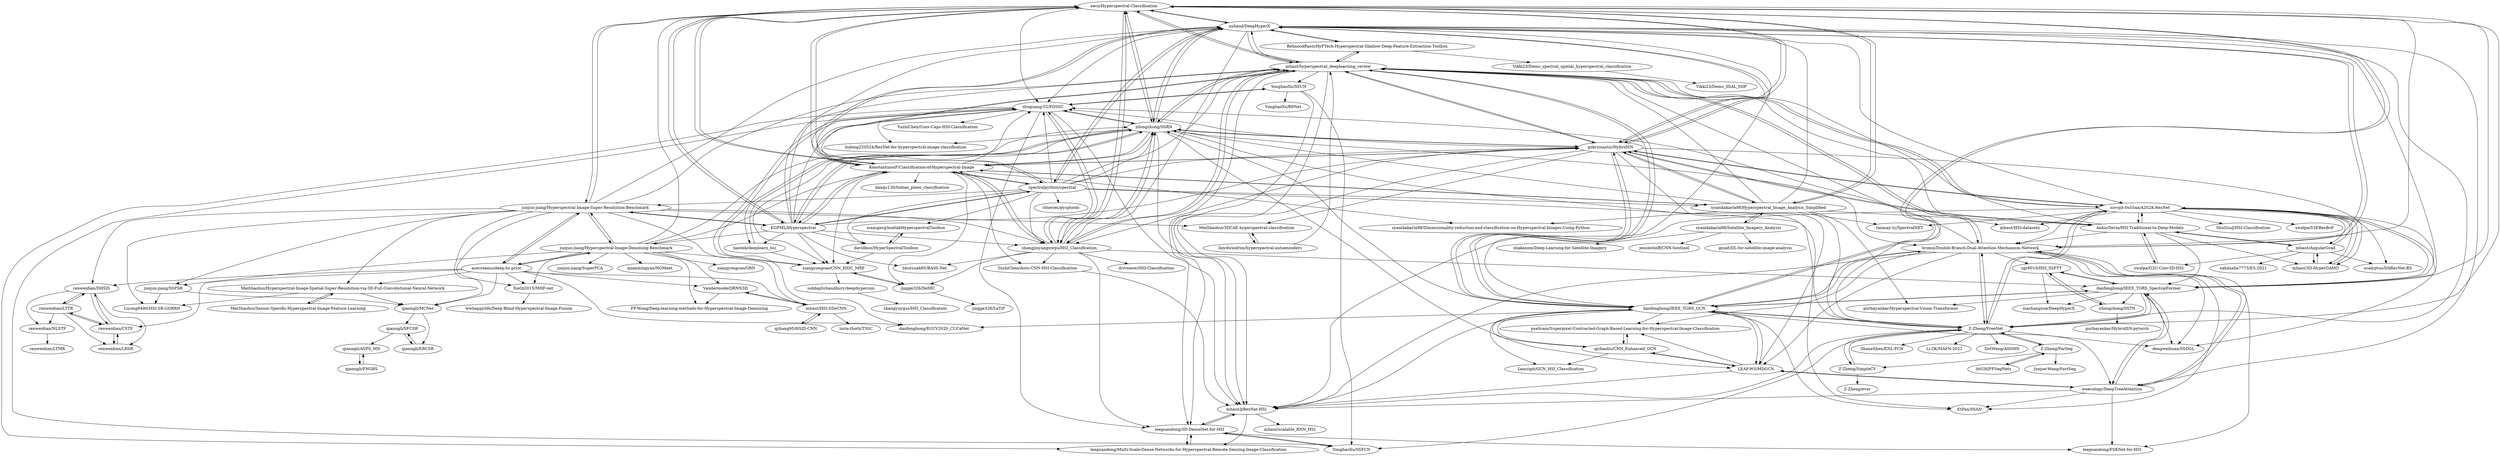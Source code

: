 digraph G {
"eecn/Hyperspectral-Classification" -> "nshaud/DeepHyperX"
"eecn/Hyperspectral-Classification" -> "gokriznastic/HybridSN"
"eecn/Hyperspectral-Classification" -> "zilongzhong/SSRN"
"eecn/Hyperspectral-Classification" -> "mhaut/hyperspectral_deeplearning_review"
"eecn/Hyperspectral-Classification" -> "KonstantinosF/Classification-of-Hyperspectral-Image"
"eecn/Hyperspectral-Classification" -> "zhangjinyangnwpu/HSI_Classification"
"eecn/Hyperspectral-Classification" -> "spectralpython/spectral"
"eecn/Hyperspectral-Classification" -> "KGPML/Hyperspectral"
"eecn/Hyperspectral-Classification" -> "lironui/Double-Branch-Dual-Attention-Mechanism-Network"
"eecn/Hyperspectral-Classification" -> "shuguang-52/FDSSC"
"eecn/Hyperspectral-Classification" -> "junjun-jiang/Hyperspectral-Image-Super-Resolution-Benchmark"
"eecn/Hyperspectral-Classification" -> "danfenghong/IEEE_TGRS_GCN"
"eecn/Hyperspectral-Classification" -> "syamkakarla98/Hyperspectral_Image_Analysis_Simplified"
"eecn/Hyperspectral-Classification" -> "Z-Zheng/FreeNet"
"eecn/Hyperspectral-Classification" -> "danfenghong/IEEE_TGRS_SpectralFormer"
"danfenghong/IEEE_TGRS_GCN" -> "LEAP-WS/MDGCN"
"danfenghong/IEEE_TGRS_GCN" -> "danfenghong/IEEE_TGRS_SpectralFormer"
"danfenghong/IEEE_TGRS_GCN" -> "qichaoliu/CNN_Enhanced_GCN"
"danfenghong/IEEE_TGRS_GCN" -> "Z-Zheng/FreeNet"
"danfenghong/IEEE_TGRS_GCN" -> "lironui/Double-Branch-Dual-Attention-Mechanism-Network"
"danfenghong/IEEE_TGRS_GCN" -> "mhaut/hyperspectral_deeplearning_review"
"danfenghong/IEEE_TGRS_GCN" -> "weecology/DeepTreeAttention"
"danfenghong/IEEE_TGRS_GCN" -> "Lamzigit/GCN_HSI_Classification"
"danfenghong/IEEE_TGRS_GCN" -> "psellcam/Superpixel-Contracted-Graph-Based-Learning-for-Hyperspectral-Image-Classification"
"danfenghong/IEEE_TGRS_GCN" -> "mhaut/pResNet-HSI"
"danfenghong/IEEE_TGRS_GCN" -> "zilongzhong/SSRN"
"danfenghong/IEEE_TGRS_GCN" -> "EtPan/SSAN"
"danfenghong/IEEE_TGRS_GCN" -> "eecn/Hyperspectral-Classification"
"danfenghong/IEEE_TGRS_GCN" -> "gokriznastic/HybridSN"
"danfenghong/IEEE_TGRS_GCN" -> "danfenghong/ECCV2020_CUCaNet"
"lironui/Double-Branch-Dual-Attention-Mechanism-Network" -> "weecology/DeepTreeAttention"
"lironui/Double-Branch-Dual-Attention-Mechanism-Network" -> "mhaut/hyperspectral_deeplearning_review"
"lironui/Double-Branch-Dual-Attention-Mechanism-Network" -> "nshaud/DeepHyperX"
"lironui/Double-Branch-Dual-Attention-Mechanism-Network" -> "shuguang-52/FDSSC"
"lironui/Double-Branch-Dual-Attention-Mechanism-Network" -> "Z-Zheng/FreeNet"
"lironui/Double-Branch-Dual-Attention-Mechanism-Network" -> "leeguandong/FSKNet-for-HSI"
"lironui/Double-Branch-Dual-Attention-Mechanism-Network" -> "mhaut/pResNet-HSI"
"lironui/Double-Branch-Dual-Attention-Mechanism-Network" -> "zgr6010/HSI_SSFTT"
"lironui/Double-Branch-Dual-Attention-Mechanism-Network" -> "EtPan/SSAN"
"lironui/Double-Branch-Dual-Attention-Mechanism-Network" -> "dengweihuan/SSDGL"
"lironui/Double-Branch-Dual-Attention-Mechanism-Network" -> "LEAP-WS/MDGCN"
"lironui/Double-Branch-Dual-Attention-Mechanism-Network" -> "danfenghong/IEEE_TGRS_GCN"
"lironui/Double-Branch-Dual-Attention-Mechanism-Network" -> "psellcam/Superpixel-Contracted-Graph-Based-Learning-for-Hyperspectral-Image-Classification"
"zilongzhong/SSRN" -> "shuguang-52/FDSSC"
"zilongzhong/SSRN" -> "gokriznastic/HybridSN"
"zilongzhong/SSRN" -> "eecn/Hyperspectral-Classification"
"zilongzhong/SSRN" -> "KonstantinosF/Classification-of-Hyperspectral-Image"
"zilongzhong/SSRN" -> "mhaut/pResNet-HSI"
"zilongzhong/SSRN" -> "mhaut/hyperspectral_deeplearning_review"
"zilongzhong/SSRN" -> "zhangjinyangnwpu/HSI_Classification"
"zilongzhong/SSRN" -> "xiangyongcao/CNN_HSIC_MRF"
"zilongzhong/SSRN" -> "LEAP-WS/MDGCN"
"zilongzhong/SSRN" -> "lironui/Double-Branch-Dual-Attention-Mechanism-Network"
"zilongzhong/SSRN" -> "KGPML/Hyperspectral"
"zilongzhong/SSRN" -> "hantek/deeplearn_hsi"
"zilongzhong/SSRN" -> "EtPan/SSAN"
"zilongzhong/SSRN" -> "liubing220524/ResNet-for-hyperspectral-image-classification"
"zilongzhong/SSRN" -> "nshaud/DeepHyperX"
"syamkakarla98/Satellite_Imagery_Analysis" -> "syamkakarla98/Hyperspectral_Image_Analysis_Simplified"
"syamkakarla98/Satellite_Imagery_Analysis" -> "gicait/DL-for-satellite-image-analysis"
"syamkakarla98/Satellite_Imagery_Analysis" -> "shakasom/Deep-Learning-for-Satellite-Imagery" ["e"=1]
"syamkakarla98/Satellite_Imagery_Analysis" -> "jensleitloff/CNN-Sentinel" ["e"=1]
"spectralpython/spectral" -> "eecn/Hyperspectral-Classification"
"spectralpython/spectral" -> "KGPML/Hyperspectral"
"spectralpython/spectral" -> "nshaud/DeepHyperX"
"spectralpython/spectral" -> "zilongzhong/SSRN"
"spectralpython/spectral" -> "KonstantinosF/Classification-of-Hyperspectral-Image"
"spectralpython/spectral" -> "zhangjinyangnwpu/HSI_Classification"
"spectralpython/spectral" -> "mhaut/hyperspectral_deeplearning_review"
"spectralpython/spectral" -> "gokriznastic/HybridSN"
"spectralpython/spectral" -> "davidkun/HyperSpectralToolbox"
"spectralpython/spectral" -> "junjun-jiang/Hyperspectral-Image-Super-Resolution-Benchmark"
"spectralpython/spectral" -> "syamkakarla98/Hyperspectral_Image_Analysis_Simplified"
"spectralpython/spectral" -> "shuguang-52/FDSSC"
"spectralpython/spectral" -> "Z-Zheng/FreeNet"
"spectralpython/spectral" -> "ctherien/pysptools"
"spectralpython/spectral" -> "isaacgerg/matlabHyperspectralToolbox"
"AnkurDeria/HSI-Traditional-to-Deep-Models" -> "swalpa/G2C-Conv3D-HSI"
"AnkurDeria/HSI-Traditional-to-Deep-Models" -> "gokriznastic/HybridSN"
"AnkurDeria/HSI-Traditional-to-Deep-Models" -> "mhaut/hyperspectral_deeplearning_review"
"AnkurDeria/HSI-Traditional-to-Deep-Models" -> "mhaut/3D-HyperGAMO"
"AnkurDeria/HSI-Traditional-to-Deep-Models" -> "suvojit-0x55aa/A2S2K-ResNet"
"AnkurDeria/HSI-Traditional-to-Deep-Models" -> "mhaut/AngularGrad"
"AnkurDeria/HSI-Traditional-to-Deep-Models" -> "danfenghong/IEEE_TGRS_SpectralFormer"
"AnkurDeria/HSI-Traditional-to-Deep-Models" -> "lironui/Double-Branch-Dual-Attention-Mechanism-Network"
"YonghaoXu/SSFCN" -> "leeguandong/3D-DenseNet-for-HSI"
"YonghaoXu/SSUN" -> "YonghaoXu/SSFCN"
"YonghaoXu/SSUN" -> "YonghaoXu/RPNet"
"YonghaoXu/SSUN" -> "leeguandong/3D-DenseNet-for-HSI"
"YonghaoXu/SSUN" -> "shuguang-52/FDSSC"
"gokriznastic/HybridSN" -> "zilongzhong/SSRN"
"gokriznastic/HybridSN" -> "eecn/Hyperspectral-Classification"
"gokriznastic/HybridSN" -> "mhaut/hyperspectral_deeplearning_review"
"gokriznastic/HybridSN" -> "KonstantinosF/Classification-of-Hyperspectral-Image"
"gokriznastic/HybridSN" -> "nshaud/DeepHyperX"
"gokriznastic/HybridSN" -> "suvojit-0x55aa/A2S2K-ResNet"
"gokriznastic/HybridSN" -> "mhaut/3D-HyperGAMO"
"gokriznastic/HybridSN" -> "AnkurDeria/HSI-Traditional-to-Deep-Models"
"gokriznastic/HybridSN" -> "syamkakarla98/Hyperspectral_Image_Analysis_Simplified"
"gokriznastic/HybridSN" -> "mhaut/pResNet-HSI"
"gokriznastic/HybridSN" -> "shuguang-52/FDSSC"
"gokriznastic/HybridSN" -> "zhangjinyangnwpu/HSI_Classification"
"gokriznastic/HybridSN" -> "danfenghong/IEEE_TGRS_GCN"
"gokriznastic/HybridSN" -> "MeiShaohui/3DCAE-hyperspectral-classification"
"gokriznastic/HybridSN" -> "LEAP-WS/MDGCN"
"leeguandong/3D-DenseNet-for-HSI" -> "mhaut/pResNet-HSI"
"leeguandong/3D-DenseNet-for-HSI" -> "leeguandong/Multi-Scale-Dense-Networks-for-Hyperspectral-Remote-Sensing-Image-Classification"
"leeguandong/3D-DenseNet-for-HSI" -> "YonghaoXu/SSFCN"
"leeguandong/3D-DenseNet-for-HSI" -> "leeguandong/FSKNet-for-HSI"
"mhaut/hyperspectral_deeplearning_review" -> "nshaud/DeepHyperX"
"mhaut/hyperspectral_deeplearning_review" -> "eecn/Hyperspectral-Classification"
"mhaut/hyperspectral_deeplearning_review" -> "gokriznastic/HybridSN"
"mhaut/hyperspectral_deeplearning_review" -> "mhaut/pResNet-HSI"
"mhaut/hyperspectral_deeplearning_review" -> "lironui/Double-Branch-Dual-Attention-Mechanism-Network"
"mhaut/hyperspectral_deeplearning_review" -> "zilongzhong/SSRN"
"mhaut/hyperspectral_deeplearning_review" -> "mhaut/HSI-datasets"
"mhaut/hyperspectral_deeplearning_review" -> "Z-Zheng/FreeNet"
"mhaut/hyperspectral_deeplearning_review" -> "BehnoodRasti/HyFTech-Hyperspectral-Shallow-Deep-Feature-Extraction-Toolbox"
"mhaut/hyperspectral_deeplearning_review" -> "danfenghong/IEEE_TGRS_GCN"
"mhaut/hyperspectral_deeplearning_review" -> "KonstantinosF/Classification-of-Hyperspectral-Image"
"mhaut/hyperspectral_deeplearning_review" -> "zhangjinyangnwpu/HSI_Classification"
"mhaut/hyperspectral_deeplearning_review" -> "suvojit-0x55aa/A2S2K-ResNet"
"mhaut/hyperspectral_deeplearning_review" -> "YonghaoXu/SSUN"
"mhaut/hyperspectral_deeplearning_review" -> "leeguandong/3D-DenseNet-for-HSI"
"mhaut/pResNet-HSI" -> "leeguandong/3D-DenseNet-for-HSI"
"mhaut/pResNet-HSI" -> "mhaut/scalable_RNN_HSI"
"mhaut/pResNet-HSI" -> "leeguandong/Multi-Scale-Dense-Networks-for-Hyperspectral-Remote-Sensing-Image-Classification"
"davidkun/HyperSpectralToolbox" -> "isaacgerg/matlabHyperspectralToolbox"
"davidkun/HyperSpectralToolbox" -> "xiangyongcao/CNN_HSIC_MRF"
"leeguandong/Multi-Scale-Dense-Networks-for-Hyperspectral-Remote-Sensing-Image-Classification" -> "leeguandong/3D-DenseNet-for-HSI"
"junjun-jiang/Hyperspectral-Image-Denoising-Benchmark" -> "junjun-jiang/Hyperspectral-Image-Super-Resolution-Benchmark"
"junjun-jiang/Hyperspectral-Image-Denoising-Benchmark" -> "acecreamu/deep-hs-prior"
"junjun-jiang/Hyperspectral-Image-Denoising-Benchmark" -> "Vandermode/QRNN3D"
"junjun-jiang/Hyperspectral-Image-Denoising-Benchmark" -> "FF-Wong/Deep-learning-methods-for-Hyperspectral-Image-Denoising"
"junjun-jiang/Hyperspectral-Image-Denoising-Benchmark" -> "quanmingyao/NGMeet"
"junjun-jiang/Hyperspectral-Image-Denoising-Benchmark" -> "mhaut/HSI-SDeCNN"
"junjun-jiang/Hyperspectral-Image-Denoising-Benchmark" -> "XieQi2015/MHF-net"
"junjun-jiang/Hyperspectral-Image-Denoising-Benchmark" -> "xiangyongcao/GRN"
"junjun-jiang/Hyperspectral-Image-Denoising-Benchmark" -> "eecn/Hyperspectral-Classification"
"junjun-jiang/Hyperspectral-Image-Denoising-Benchmark" -> "KonstantinosF/Classification-of-Hyperspectral-Image"
"junjun-jiang/Hyperspectral-Image-Denoising-Benchmark" -> "junjun-jiang/SuperPCA"
"junjun-jiang/Hyperspectral-Image-Denoising-Benchmark" -> "zilongzhong/SSRN"
"junjun-jiang/Hyperspectral-Image-Denoising-Benchmark" -> "junjun-jiang/SSPSR"
"syamkakarla98/Hyperspectral_Image_Analysis_Simplified" -> "gokriznastic/HybridSN"
"syamkakarla98/Hyperspectral_Image_Analysis_Simplified" -> "KonstantinosF/Classification-of-Hyperspectral-Image"
"syamkakarla98/Hyperspectral_Image_Analysis_Simplified" -> "mhaut/hyperspectral_deeplearning_review"
"syamkakarla98/Hyperspectral_Image_Analysis_Simplified" -> "syamkakarla98/Satellite_Imagery_Analysis"
"syamkakarla98/Hyperspectral_Image_Analysis_Simplified" -> "syamkakarla98/Dimensionality-reduction-and-classification-on-Hyperspectral-Images-Using-Python"
"syamkakarla98/Hyperspectral_Image_Analysis_Simplified" -> "eecn/Hyperspectral-Classification"
"syamkakarla98/Hyperspectral_Image_Analysis_Simplified" -> "tanmay-ty/SpectralNET"
"syamkakarla98/Hyperspectral_Image_Analysis_Simplified" -> "AnkurDeria/HSI-Traditional-to-Deep-Models"
"syamkakarla98/Hyperspectral_Image_Analysis_Simplified" -> "purbayankar/Hyperspectral-Vision-Transformer"
"syamkakarla98/Hyperspectral_Image_Analysis_Simplified" -> "zilongzhong/SSRN"
"syamkakarla98/Hyperspectral_Image_Analysis_Simplified" -> "nshaud/DeepHyperX"
"syamkakarla98/Hyperspectral_Image_Analysis_Simplified" -> "Z-Zheng/FreeNet"
"suvojit-0x55aa/A2S2K-ResNet" -> "mhaut/3D-HyperGAMO"
"suvojit-0x55aa/A2S2K-ResNet" -> "mhaut/AngularGrad"
"suvojit-0x55aa/A2S2K-ResNet" -> "ucalyptus/DARecNet-BS"
"suvojit-0x55aa/A2S2K-ResNet" -> "Z-Zheng/FreeNet"
"suvojit-0x55aa/A2S2K-ResNet" -> "dengweihuan/SSDGL"
"suvojit-0x55aa/A2S2K-ResNet" -> "swalpa/S3EResBoF"
"suvojit-0x55aa/A2S2K-ResNet" -> "danfenghong/IEEE_TGRS_SpectralFormer"
"suvojit-0x55aa/A2S2K-ResNet" -> "gokriznastic/HybridSN"
"suvojit-0x55aa/A2S2K-ResNet" -> "tanmay-ty/SpectralNET"
"suvojit-0x55aa/A2S2K-ResNet" -> "lironui/Double-Branch-Dual-Attention-Mechanism-Network"
"suvojit-0x55aa/A2S2K-ResNet" -> "mhaut/hyperspectral_deeplearning_review"
"suvojit-0x55aa/A2S2K-ResNet" -> "mhaut/pResNet-HSI"
"suvojit-0x55aa/A2S2K-ResNet" -> "ShuGuoJ/HSI-Classification"
"suvojit-0x55aa/A2S2K-ResNet" -> "mhaut/HSI-datasets"
"suvojit-0x55aa/A2S2K-ResNet" -> "AnkurDeria/HSI-Traditional-to-Deep-Models"
"KGPML/Hyperspectral" -> "KonstantinosF/Classification-of-Hyperspectral-Image"
"KGPML/Hyperspectral" -> "eecn/Hyperspectral-Classification"
"KGPML/Hyperspectral" -> "spectralpython/spectral"
"KGPML/Hyperspectral" -> "zilongzhong/SSRN"
"KGPML/Hyperspectral" -> "zhangjinyangnwpu/HSI_Classification"
"KGPML/Hyperspectral" -> "hbutsuak95/BASS-Net"
"KGPML/Hyperspectral" -> "mhaut/hyperspectral_deeplearning_review"
"KGPML/Hyperspectral" -> "xiangyongcao/CNN_HSIC_MRF"
"KGPML/Hyperspectral" -> "nshaud/DeepHyperX"
"KGPML/Hyperspectral" -> "hantek/deeplearn_hsi"
"KGPML/Hyperspectral" -> "gokriznastic/HybridSN"
"KGPML/Hyperspectral" -> "junjun-jiang/Hyperspectral-Image-Super-Resolution-Benchmark"
"KGPML/Hyperspectral" -> "davidkun/HyperSpectralToolbox"
"KGPML/Hyperspectral" -> "shuguang-52/FDSSC"
"KGPML/Hyperspectral" -> "junjun-jiang/Hyperspectral-Image-Denoising-Benchmark"
"junjun-jiang/Hyperspectral-Image-Super-Resolution-Benchmark" -> "junjun-jiang/Hyperspectral-Image-Denoising-Benchmark"
"junjun-jiang/Hyperspectral-Image-Super-Resolution-Benchmark" -> "acecreamu/deep-hs-prior"
"junjun-jiang/Hyperspectral-Image-Super-Resolution-Benchmark" -> "junjun-jiang/SSPSR"
"junjun-jiang/Hyperspectral-Image-Super-Resolution-Benchmark" -> "danfenghong/ECCV2020_CUCaNet"
"junjun-jiang/Hyperspectral-Image-Super-Resolution-Benchmark" -> "XieQi2015/MHF-net"
"junjun-jiang/Hyperspectral-Image-Super-Resolution-Benchmark" -> "MeiShaohui/Hyperspectral-Image-Spatial-Super-Resolution-via-3D-Full-Convolutional-Neural-Network"
"junjun-jiang/Hyperspectral-Image-Super-Resolution-Benchmark" -> "eecn/Hyperspectral-Classification"
"junjun-jiang/Hyperspectral-Image-Super-Resolution-Benchmark" -> "renweidian/DHSIS"
"junjun-jiang/Hyperspectral-Image-Super-Resolution-Benchmark" -> "nshaud/DeepHyperX"
"junjun-jiang/Hyperspectral-Image-Super-Resolution-Benchmark" -> "zhangjinyangnwpu/HSI_Classification"
"junjun-jiang/Hyperspectral-Image-Super-Resolution-Benchmark" -> "qianngli/MCNet"
"junjun-jiang/Hyperspectral-Image-Super-Resolution-Benchmark" -> "MeiShaohui/3DCAE-hyperspectral-classification"
"junjun-jiang/Hyperspectral-Image-Super-Resolution-Benchmark" -> "KGPML/Hyperspectral"
"junjun-jiang/Hyperspectral-Image-Super-Resolution-Benchmark" -> "Liyong8490/HSI-SR-GDRRN"
"junjun-jiang/Hyperspectral-Image-Super-Resolution-Benchmark" -> "mhaut/hyperspectral_deeplearning_review"
"lxtGH/PFSegNets" -> "Z-Zheng/FarSeg"
"mhaut/3D-HyperGAMO" -> "suvojit-0x55aa/A2S2K-ResNet"
"mhaut/3D-HyperGAMO" -> "mhaut/AngularGrad"
"mhaut/AngularGrad" -> "mhaut/3D-HyperGAMO"
"mhaut/AngularGrad" -> "suvojit-0x55aa/A2S2K-ResNet"
"mhaut/AngularGrad" -> "swalpa/G2C-Conv3D-HSI"
"mhaut/AngularGrad" -> "ucalyptus/DARecNet-BS"
"mhaut/AngularGrad" -> "sahilsaha7773/ES-2021"
"mhaut/AngularGrad" -> "AnkurDeria/HSI-Traditional-to-Deep-Models"
"KonstantinosF/Classification-of-Hyperspectral-Image" -> "zilongzhong/SSRN"
"KonstantinosF/Classification-of-Hyperspectral-Image" -> "eecn/Hyperspectral-Classification"
"KonstantinosF/Classification-of-Hyperspectral-Image" -> "KGPML/Hyperspectral"
"KonstantinosF/Classification-of-Hyperspectral-Image" -> "gokriznastic/HybridSN"
"KonstantinosF/Classification-of-Hyperspectral-Image" -> "shuguang-52/FDSSC"
"KonstantinosF/Classification-of-Hyperspectral-Image" -> "danqu130/Indian_pines_classification"
"KonstantinosF/Classification-of-Hyperspectral-Image" -> "zhangjinyangnwpu/HSI_Classification"
"KonstantinosF/Classification-of-Hyperspectral-Image" -> "mhaut/hyperspectral_deeplearning_review"
"KonstantinosF/Classification-of-Hyperspectral-Image" -> "syamkakarla98/Dimensionality-reduction-and-classification-on-Hyperspectral-Images-Using-Python"
"KonstantinosF/Classification-of-Hyperspectral-Image" -> "syamkakarla98/Hyperspectral_Image_Analysis_Simplified"
"KonstantinosF/Classification-of-Hyperspectral-Image" -> "YushiChen/Auto-CNN-HSI-Classification"
"KonstantinosF/Classification-of-Hyperspectral-Image" -> "nshaud/DeepHyperX"
"KonstantinosF/Classification-of-Hyperspectral-Image" -> "xiangyongcao/CNN_HSIC_MRF"
"KonstantinosF/Classification-of-Hyperspectral-Image" -> "jingge326/DeHIC"
"KonstantinosF/Classification-of-Hyperspectral-Image" -> "spectralpython/spectral"
"junjun-jiang/SSPSR" -> "qianngli/MCNet"
"junjun-jiang/SSPSR" -> "Liyong8490/HSI-SR-GDRRN"
"qianngli/ASPS_MN" -> "qianngli/FNGBS"
"qianngli/FNGBS" -> "qianngli/ASPS_MN"
"qianngli/SFCSR" -> "qianngli/ERCSR"
"qianngli/SFCSR" -> "qianngli/ASPS_MN"
"MeiShaohui/3DCAE-hyperspectral-classification" -> "lloydwindrim/hyperspectral-autoencoders"
"BehnoodRasti/HyFTech-Hyperspectral-Shallow-Deep-Feature-Extraction-Toolbox" -> "mhaut/hyperspectral_deeplearning_review"
"BehnoodRasti/HyFTech-Hyperspectral-Shallow-Deep-Feature-Extraction-Toolbox" -> "nshaud/DeepHyperX"
"BehnoodRasti/HyFTech-Hyperspectral-Shallow-Deep-Feature-Extraction-Toolbox" -> "Vikki23/Demo_spectral_spatial_hyperspectral_classification"
"zgr6010/HSI_SSFTT" -> "danfenghong/IEEE_TGRS_SpectralFormer"
"zgr6010/HSI_SSFTT" -> "xiachangxue/DeepHyperX"
"zgr6010/HSI_SSFTT" -> "zilongzhong/SSTN"
"Z-Zheng/SimpleCV" -> "Z-Zheng/FreeNet"
"Z-Zheng/SimpleCV" -> "Z-Zheng/ever"
"danfenghong/IEEE_TGRS_SpectralFormer" -> "zgr6010/HSI_SSFTT"
"danfenghong/IEEE_TGRS_SpectralFormer" -> "purbayankar/Hyperspectral-Vision-Transformer"
"danfenghong/IEEE_TGRS_SpectralFormer" -> "dengweihuan/SSDGL"
"danfenghong/IEEE_TGRS_SpectralFormer" -> "danfenghong/IEEE_TGRS_GCN"
"danfenghong/IEEE_TGRS_SpectralFormer" -> "zilongzhong/SSTN"
"danfenghong/IEEE_TGRS_SpectralFormer" -> "Z-Zheng/FreeNet"
"danfenghong/IEEE_TGRS_SpectralFormer" -> "weecology/DeepTreeAttention"
"danfenghong/IEEE_TGRS_SpectralFormer" -> "xiachangxue/DeepHyperX"
"danfenghong/IEEE_TGRS_SpectralFormer" -> "suvojit-0x55aa/A2S2K-ResNet"
"nshaud/DeepHyperX" -> "eecn/Hyperspectral-Classification"
"nshaud/DeepHyperX" -> "mhaut/hyperspectral_deeplearning_review"
"nshaud/DeepHyperX" -> "lironui/Double-Branch-Dual-Attention-Mechanism-Network"
"nshaud/DeepHyperX" -> "gokriznastic/HybridSN"
"nshaud/DeepHyperX" -> "danfenghong/IEEE_TGRS_SpectralFormer"
"nshaud/DeepHyperX" -> "BehnoodRasti/HyFTech-Hyperspectral-Shallow-Deep-Feature-Extraction-Toolbox"
"nshaud/DeepHyperX" -> "zilongzhong/SSRN"
"nshaud/DeepHyperX" -> "suvojit-0x55aa/A2S2K-ResNet"
"nshaud/DeepHyperX" -> "spectralpython/spectral"
"nshaud/DeepHyperX" -> "Z-Zheng/FreeNet"
"nshaud/DeepHyperX" -> "zhangjinyangnwpu/HSI_Classification"
"nshaud/DeepHyperX" -> "danfenghong/IEEE_TGRS_GCN"
"nshaud/DeepHyperX" -> "KonstantinosF/Classification-of-Hyperspectral-Image"
"nshaud/DeepHyperX" -> "shuguang-52/FDSSC"
"nshaud/DeepHyperX" -> "weecology/DeepTreeAttention"
"psellcam/Superpixel-Contracted-Graph-Based-Learning-for-Hyperspectral-Image-Classification" -> "qichaoliu/CNN_Enhanced_GCN"
"qichaoliu/CNN_Enhanced_GCN" -> "psellcam/Superpixel-Contracted-Graph-Based-Learning-for-Hyperspectral-Image-Classification"
"qichaoliu/CNN_Enhanced_GCN" -> "LEAP-WS/MDGCN"
"qichaoliu/CNN_Enhanced_GCN" -> "danfenghong/IEEE_TGRS_GCN"
"qichaoliu/CNN_Enhanced_GCN" -> "Lamzigit/GCN_HSI_Classification"
"shuguang-52/FDSSC" -> "zilongzhong/SSRN"
"shuguang-52/FDSSC" -> "xiangyongcao/CNN_HSIC_MRF"
"shuguang-52/FDSSC" -> "YushiChen/Conv-Caps-HSI-Classification"
"shuguang-52/FDSSC" -> "YonghaoXu/SSFCN"
"shuguang-52/FDSSC" -> "mhaut/pResNet-HSI"
"shuguang-52/FDSSC" -> "leeguandong/3D-DenseNet-for-HSI"
"shuguang-52/FDSSC" -> "YonghaoXu/SSUN"
"shuguang-52/FDSSC" -> "zhangjinyangnwpu/HSI_Classification"
"shuguang-52/FDSSC" -> "leeguandong/Multi-Scale-Dense-Networks-for-Hyperspectral-Remote-Sensing-Image-Classification"
"shuguang-52/FDSSC" -> "liubing220524/ResNet-for-hyperspectral-image-classification"
"zhangjinyangnwpu/HSI_Classification" -> "eecn/Hyperspectral-Classification"
"zhangjinyangnwpu/HSI_Classification" -> "shuguang-52/FDSSC"
"zhangjinyangnwpu/HSI_Classification" -> "jingge326/DeHIC"
"zhangjinyangnwpu/HSI_Classification" -> "zilongzhong/SSRN"
"zhangjinyangnwpu/HSI_Classification" -> "YushiChen/Auto-CNN-HSI-Classification"
"zhangjinyangnwpu/HSI_Classification" -> "KonstantinosF/Classification-of-Hyperspectral-Image"
"zhangjinyangnwpu/HSI_Classification" -> "mhaut/hyperspectral_deeplearning_review"
"zhangjinyangnwpu/HSI_Classification" -> "leeguandong/3D-DenseNet-for-HSI"
"zhangjinyangnwpu/HSI_Classification" -> "drivenow/HSI-Classification"
"zhangjinyangnwpu/HSI_Classification" -> "hbutsuak95/BASS-Net"
"zhangjinyangnwpu/HSI_Classification" -> "danfenghong/IEEE_TGRS_SpectralFormer"
"zilongzhong/SSTN" -> "zgr6010/HSI_SSFTT"
"zilongzhong/SSTN" -> "purbayankar/HybridSN-pytorch"
"weecology/DeepTreeAttention" -> "lironui/Double-Branch-Dual-Attention-Mechanism-Network"
"weecology/DeepTreeAttention" -> "EtPan/SSAN"
"weecology/DeepTreeAttention" -> "leeguandong/FSKNet-for-HSI"
"weecology/DeepTreeAttention" -> "danfenghong/IEEE_TGRS_SpectralFormer"
"weecology/DeepTreeAttention" -> "LEAP-WS/MDGCN"
"weecology/DeepTreeAttention" -> "mhaut/pResNet-HSI"
"Vikki23/Demo_spectral_spatial_hyperspectral_classification" -> "Vikki23/Demo_SSAL_SDP"
"jingge326/DeHIC" -> "jingge326/LaTiP"
"jingge326/DeHIC" -> "xiangyongcao/CNN_HSIC_MRF"
"isaacgerg/matlabHyperspectralToolbox" -> "davidkun/HyperSpectralToolbox"
"renweidian/LTTR" -> "renweidian/CSTF"
"renweidian/LTTR" -> "renweidian/LRSR"
"renweidian/LTTR" -> "renweidian/DHSIS"
"renweidian/LTTR" -> "renweidian/NLSTF"
"YushiChen/Auto-CNN-HSI-Classification" -> "mhaut/pResNet-HSI"
"Z-Zheng/FreeNet" -> "Z-Zheng/SimpleCV"
"Z-Zheng/FreeNet" -> "dengweihuan/SSDGL"
"Z-Zheng/FreeNet" -> "mhaut/pResNet-HSI"
"Z-Zheng/FreeNet" -> "suvojit-0x55aa/A2S2K-ResNet"
"Z-Zheng/FreeNet" -> "YonghaoXu/SSFCN"
"Z-Zheng/FreeNet" -> "danfenghong/IEEE_TGRS_SpectralFormer"
"Z-Zheng/FreeNet" -> "Li-ZK/MAFN-2021"
"Z-Zheng/FreeNet" -> "Z-Zheng/FarSeg"
"Z-Zheng/FreeNet" -> "danfenghong/IEEE_TGRS_GCN"
"Z-Zheng/FreeNet" -> "lironui/Double-Branch-Dual-Attention-Mechanism-Network"
"Z-Zheng/FreeNet" -> "DotWang/ASSMN"
"Z-Zheng/FreeNet" -> "ShaneShen/ENL-FCN"
"MeiShaohui/Sensor-Specific-Hyperspectral-Image-Feature-Learning" -> "MeiShaohui/Hyperspectral-Image-Spatial-Super-Resolution-via-3D-Full-Convolutional-Neural-Network"
"xiangyongcao/CNN_HSIC_MRF" -> "shuguang-52/FDSSC"
"xiangyongcao/CNN_HSIC_MRF" -> "jingge326/DeHIC"
"xiangyongcao/CNN_HSIC_MRF" -> "subhajitchaudhury/deephypercnn"
"MeiShaohui/Hyperspectral-Image-Spatial-Super-Resolution-via-3D-Full-Convolutional-Neural-Network" -> "Liyong8490/HSI-SR-GDRRN"
"MeiShaohui/Hyperspectral-Image-Spatial-Super-Resolution-via-3D-Full-Convolutional-Neural-Network" -> "MeiShaohui/Sensor-Specific-Hyperspectral-Image-Feature-Learning"
"MeiShaohui/Hyperspectral-Image-Spatial-Super-Resolution-via-3D-Full-Convolutional-Neural-Network" -> "qianngli/MCNet"
"hantek/deeplearn_hsi" -> "xiangyongcao/CNN_HSIC_MRF"
"hantek/deeplearn_hsi" -> "zilongzhong/SSRN"
"lloydwindrim/hyperspectral-autoencoders" -> "MeiShaohui/3DCAE-hyperspectral-classification"
"lloydwindrim/hyperspectral-autoencoders" -> "mhaut/hyperspectral_deeplearning_review"
"swalpa/G2C-Conv3D-HSI" -> "AnkurDeria/HSI-Traditional-to-Deep-Models"
"subhajitchaudhury/deephypercnn" -> "zhangyuygss/HSI_Classification"
"LEAP-WS/MDGCN" -> "danfenghong/IEEE_TGRS_GCN"
"LEAP-WS/MDGCN" -> "qichaoliu/CNN_Enhanced_GCN"
"LEAP-WS/MDGCN" -> "psellcam/Superpixel-Contracted-Graph-Based-Learning-for-Hyperspectral-Image-Classification"
"LEAP-WS/MDGCN" -> "mhaut/pResNet-HSI"
"LEAP-WS/MDGCN" -> "weecology/DeepTreeAttention"
"Z-Zheng/FarSeg" -> "Z-Zheng/FreeNet"
"Z-Zheng/FarSeg" -> "Junjue-Wang/FactSeg"
"Z-Zheng/FarSeg" -> "Z-Zheng/SimpleCV"
"Z-Zheng/FarSeg" -> "lxtGH/PFSegNets"
"acecreamu/deep-hs-prior" -> "junjun-jiang/Hyperspectral-Image-Denoising-Benchmark"
"acecreamu/deep-hs-prior" -> "danfenghong/ECCV2020_CUCaNet"
"acecreamu/deep-hs-prior" -> "renweidian/DHSIS"
"acecreamu/deep-hs-prior" -> "junjun-jiang/Hyperspectral-Image-Super-Resolution-Benchmark"
"acecreamu/deep-hs-prior" -> "MeiShaohui/Hyperspectral-Image-Spatial-Super-Resolution-via-3D-Full-Convolutional-Neural-Network"
"acecreamu/deep-hs-prior" -> "Vandermode/QRNN3D"
"acecreamu/deep-hs-prior" -> "mhaut/HSI-SDeCNN"
"acecreamu/deep-hs-prior" -> "qianngli/MCNet"
"acecreamu/deep-hs-prior" -> "XieQi2015/MHF-net"
"acecreamu/deep-hs-prior" -> "renweidian/CSTF"
"XieQi2015/MHF-net" -> "wwhappylife/Deep-Blind-Hyperspectral-Image-Fusion"
"qianngli/ERCSR" -> "qianngli/SFCSR"
"qianngli/MCNet" -> "qianngli/ERCSR"
"qianngli/MCNet" -> "qianngli/SFCSR"
"renweidian/CSTF" -> "renweidian/LRSR"
"renweidian/CSTF" -> "renweidian/DHSIS"
"renweidian/CSTF" -> "renweidian/LTTR"
"renweidian/DHSIS" -> "renweidian/CSTF"
"renweidian/DHSIS" -> "renweidian/LRSR"
"renweidian/DHSIS" -> "renweidian/LTTR"
"renweidian/DHSIS" -> "renweidian/NLSTF"
"renweidian/LRSR" -> "renweidian/CSTF"
"qzhang95/HSID-CNN" -> "mhaut/HSI-SDeCNN"
"Vandermode/QRNN3D" -> "mhaut/HSI-SDeCNN"
"Vandermode/QRNN3D" -> "FF-Wong/Deep-learning-methods-for-Hyperspectral-Image-Denoising"
"mhaut/HSI-SDeCNN" -> "qzhang95/HSID-CNN"
"mhaut/HSI-SDeCNN" -> "inria-thoth/T3SC"
"mhaut/HSI-SDeCNN" -> "Vandermode/QRNN3D"
"renweidian/NLSTF" -> "renweidian/LTMR"
"eecn/Hyperspectral-Classification" ["l"="19.886,26.437"]
"nshaud/DeepHyperX" ["l"="19.864,26.43"]
"gokriznastic/HybridSN" ["l"="19.874,26.418"]
"zilongzhong/SSRN" ["l"="19.869,26.444"]
"mhaut/hyperspectral_deeplearning_review" ["l"="19.877,26.426"]
"KonstantinosF/Classification-of-Hyperspectral-Image" ["l"="19.886,26.449"]
"zhangjinyangnwpu/HSI_Classification" ["l"="19.861,26.454"]
"spectralpython/spectral" ["l"="19.872,26.462"]
"KGPML/Hyperspectral" ["l"="19.89,26.462"]
"lironui/Double-Branch-Dual-Attention-Mechanism-Network" ["l"="19.846,26.413"]
"shuguang-52/FDSSC" ["l"="19.856,26.446"]
"junjun-jiang/Hyperspectral-Image-Super-Resolution-Benchmark" ["l"="19.918,26.47"]
"danfenghong/IEEE_TGRS_GCN" ["l"="19.845,26.425"]
"syamkakarla98/Hyperspectral_Image_Analysis_Simplified" ["l"="19.893,26.41"]
"Z-Zheng/FreeNet" ["l"="19.834,26.401"]
"danfenghong/IEEE_TGRS_SpectralFormer" ["l"="19.848,26.397"]
"LEAP-WS/MDGCN" ["l"="19.826,26.433"]
"qichaoliu/CNN_Enhanced_GCN" ["l"="19.807,26.436"]
"weecology/DeepTreeAttention" ["l"="19.829,26.413"]
"Lamzigit/GCN_HSI_Classification" ["l"="19.793,26.431"]
"psellcam/Superpixel-Contracted-Graph-Based-Learning-for-Hyperspectral-Image-Classification" ["l"="19.806,26.42"]
"mhaut/pResNet-HSI" ["l"="19.838,26.432"]
"EtPan/SSAN" ["l"="19.823,26.424"]
"danfenghong/ECCV2020_CUCaNet" ["l"="19.902,26.48"]
"leeguandong/FSKNet-for-HSI" ["l"="19.815,26.41"]
"zgr6010/HSI_SSFTT" ["l"="19.822,26.384"]
"dengweihuan/SSDGL" ["l"="19.842,26.382"]
"xiangyongcao/CNN_HSIC_MRF" ["l"="19.86,26.476"]
"hantek/deeplearn_hsi" ["l"="19.878,26.481"]
"liubing220524/ResNet-for-hyperspectral-image-classification" ["l"="19.829,26.466"]
"syamkakarla98/Satellite_Imagery_Analysis" ["l"="19.937,26.379"]
"gicait/DL-for-satellite-image-analysis" ["l"="19.967,26.357"]
"shakasom/Deep-Learning-for-Satellite-Imagery" ["l"="19.989,27.187"]
"jensleitloff/CNN-Sentinel" ["l"="20.019,27.231"]
"davidkun/HyperSpectralToolbox" ["l"="19.876,26.499"]
"ctherien/pysptools" ["l"="19.842,26.502"]
"isaacgerg/matlabHyperspectralToolbox" ["l"="19.872,26.517"]
"AnkurDeria/HSI-Traditional-to-Deep-Models" ["l"="19.885,26.39"]
"swalpa/G2C-Conv3D-HSI" ["l"="19.909,26.371"]
"mhaut/3D-HyperGAMO" ["l"="19.893,26.379"]
"suvojit-0x55aa/A2S2K-ResNet" ["l"="19.868,26.388"]
"mhaut/AngularGrad" ["l"="19.894,26.363"]
"YonghaoXu/SSFCN" ["l"="19.858,26.418"]
"leeguandong/3D-DenseNet-for-HSI" ["l"="19.846,26.438"]
"YonghaoXu/SSUN" ["l"="19.893,26.425"]
"YonghaoXu/RPNet" ["l"="19.934,26.403"]
"MeiShaohui/3DCAE-hyperspectral-classification" ["l"="19.924,26.438"]
"leeguandong/Multi-Scale-Dense-Networks-for-Hyperspectral-Remote-Sensing-Image-Classification" ["l"="19.827,26.45"]
"mhaut/HSI-datasets" ["l"="19.904,26.395"]
"BehnoodRasti/HyFTech-Hyperspectral-Shallow-Deep-Feature-Extraction-Toolbox" ["l"="19.865,26.4"]
"mhaut/scalable_RNN_HSI" ["l"="19.801,26.451"]
"junjun-jiang/Hyperspectral-Image-Denoising-Benchmark" ["l"="19.941,26.46"]
"acecreamu/deep-hs-prior" ["l"="19.945,26.491"]
"Vandermode/QRNN3D" ["l"="19.971,26.47"]
"FF-Wong/Deep-learning-methods-for-Hyperspectral-Image-Denoising" ["l"="19.971,26.456"]
"quanmingyao/NGMeet" ["l"="19.985,26.452"]
"mhaut/HSI-SDeCNN" ["l"="19.985,26.476"]
"XieQi2015/MHF-net" ["l"="19.964,26.484"]
"xiangyongcao/GRN" ["l"="19.963,26.443"]
"junjun-jiang/SuperPCA" ["l"="19.98,26.436"]
"junjun-jiang/SSPSR" ["l"="19.948,26.479"]
"syamkakarla98/Dimensionality-reduction-and-classification-on-Hyperspectral-Images-Using-Python" ["l"="19.917,26.42"]
"tanmay-ty/SpectralNET" ["l"="19.881,26.372"]
"purbayankar/Hyperspectral-Vision-Transformer" ["l"="19.864,26.373"]
"ucalyptus/DARecNet-BS" ["l"="19.884,26.348"]
"swalpa/S3EResBoF" ["l"="19.864,26.357"]
"ShuGuoJ/HSI-Classification" ["l"="19.869,26.34"]
"hbutsuak95/BASS-Net" ["l"="19.846,26.481"]
"MeiShaohui/Hyperspectral-Image-Spatial-Super-Resolution-via-3D-Full-Convolutional-Neural-Network" ["l"="19.952,26.509"]
"renweidian/DHSIS" ["l"="19.936,26.522"]
"qianngli/MCNet" ["l"="19.967,26.5"]
"Liyong8490/HSI-SR-GDRRN" ["l"="19.933,26.497"]
"lxtGH/PFSegNets" ["l"="19.75,26.377"]
"Z-Zheng/FarSeg" ["l"="19.777,26.39"]
"sahilsaha7773/ES-2021" ["l"="19.908,26.337"]
"danqu130/Indian_pines_classification" ["l"="19.901,26.499"]
"YushiChen/Auto-CNN-HSI-Classification" ["l"="19.842,26.461"]
"jingge326/DeHIC" ["l"="19.86,26.491"]
"qianngli/ASPS_MN" ["l"="20.025,26.537"]
"qianngli/FNGBS" ["l"="20.042,26.546"]
"qianngli/SFCSR" ["l"="20.001,26.522"]
"qianngli/ERCSR" ["l"="19.989,26.515"]
"lloydwindrim/hyperspectral-autoencoders" ["l"="19.937,26.424"]
"Vikki23/Demo_spectral_spatial_hyperspectral_classification" ["l"="19.846,26.345"]
"xiachangxue/DeepHyperX" ["l"="19.827,26.372"]
"zilongzhong/SSTN" ["l"="19.807,26.365"]
"Z-Zheng/SimpleCV" ["l"="19.798,26.382"]
"Z-Zheng/ever" ["l"="19.773,26.36"]
"YushiChen/Conv-Caps-HSI-Classification" ["l"="19.809,26.469"]
"drivenow/HSI-Classification" ["l"="19.825,26.484"]
"purbayankar/HybridSN-pytorch" ["l"="19.791,26.34"]
"Vikki23/Demo_SSAL_SDP" ["l"="19.841,26.319"]
"jingge326/LaTiP" ["l"="19.849,26.517"]
"renweidian/LTTR" ["l"="19.948,26.542"]
"renweidian/CSTF" ["l"="19.948,26.528"]
"renweidian/LRSR" ["l"="19.934,26.54"]
"renweidian/NLSTF" ["l"="19.943,26.557"]
"Li-ZK/MAFN-2021" ["l"="19.799,26.397"]
"DotWang/ASSMN" ["l"="19.821,26.358"]
"ShaneShen/ENL-FCN" ["l"="19.835,26.365"]
"MeiShaohui/Sensor-Specific-Hyperspectral-Image-Feature-Learning" ["l"="19.969,26.527"]
"subhajitchaudhury/deephypercnn" ["l"="19.825,26.515"]
"zhangyuygss/HSI_Classification" ["l"="19.809,26.535"]
"Junjue-Wang/FactSeg" ["l"="19.739,26.396"]
"wwhappylife/Deep-Blind-Hyperspectral-Image-Fusion" ["l"="19.991,26.496"]
"qzhang95/HSID-CNN" ["l"="20.008,26.484"]
"inria-thoth/T3SC" ["l"="20.016,26.47"]
"renweidian/LTMR" ["l"="19.948,26.577"]
}